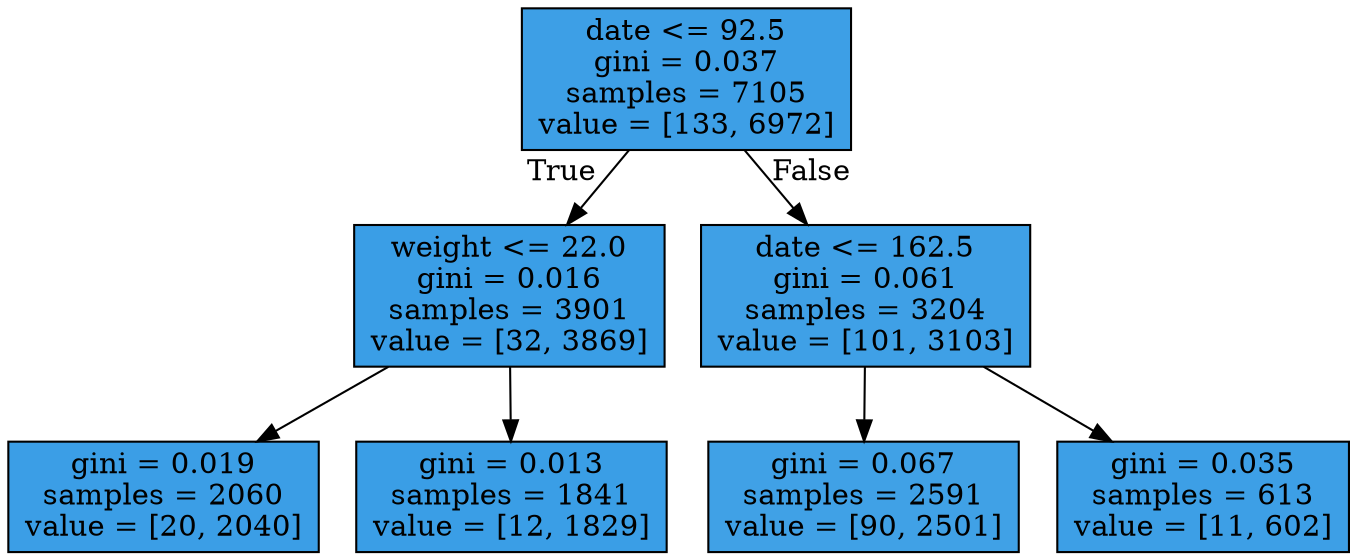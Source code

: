 digraph Tree {
node [shape=box, style="filled", color="black"] ;
0 [label="date <= 92.5\ngini = 0.037\nsamples = 7105\nvalue = [133, 6972]", fillcolor="#399de5fa"] ;
1 [label="weight <= 22.0\ngini = 0.016\nsamples = 3901\nvalue = [32, 3869]", fillcolor="#399de5fd"] ;
0 -> 1 [labeldistance=2.5, labelangle=45, headlabel="True"] ;
2 [label="gini = 0.019\nsamples = 2060\nvalue = [20, 2040]", fillcolor="#399de5fc"] ;
1 -> 2 ;
3 [label="gini = 0.013\nsamples = 1841\nvalue = [12, 1829]", fillcolor="#399de5fd"] ;
1 -> 3 ;
4 [label="date <= 162.5\ngini = 0.061\nsamples = 3204\nvalue = [101, 3103]", fillcolor="#399de5f7"] ;
0 -> 4 [labeldistance=2.5, labelangle=-45, headlabel="False"] ;
5 [label="gini = 0.067\nsamples = 2591\nvalue = [90, 2501]", fillcolor="#399de5f6"] ;
4 -> 5 ;
6 [label="gini = 0.035\nsamples = 613\nvalue = [11, 602]", fillcolor="#399de5fa"] ;
4 -> 6 ;
}